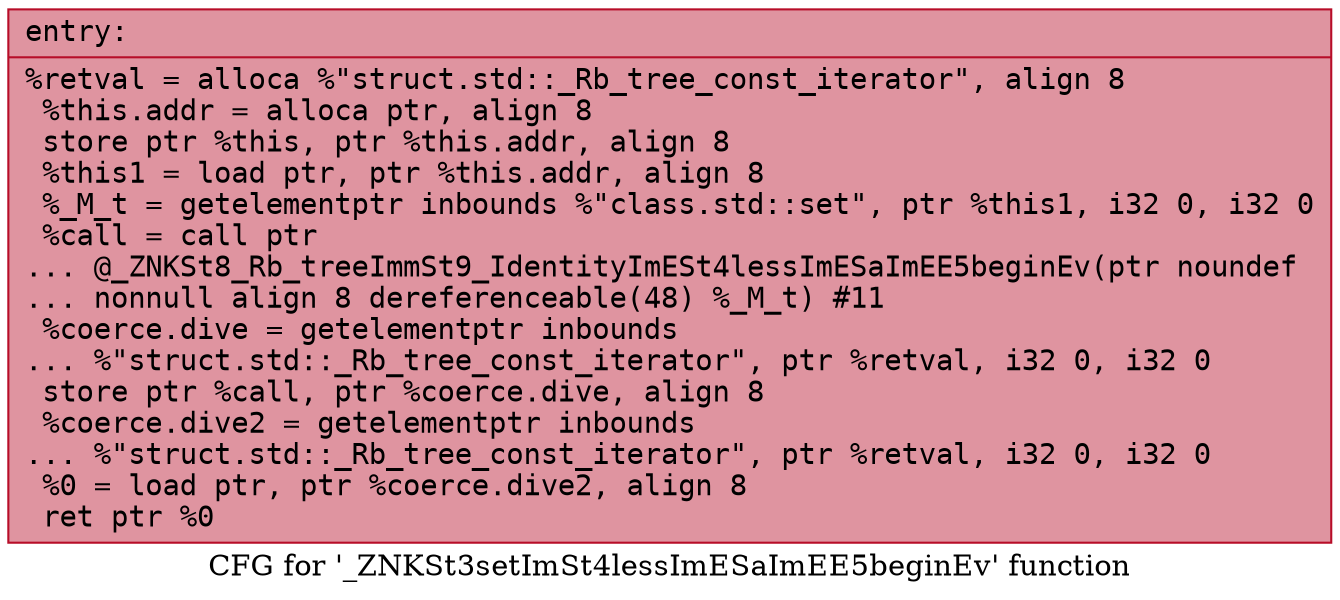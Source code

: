 digraph "CFG for '_ZNKSt3setImSt4lessImESaImEE5beginEv' function" {
	label="CFG for '_ZNKSt3setImSt4lessImESaImEE5beginEv' function";

	Node0x562da20183f0 [shape=record,color="#b70d28ff", style=filled, fillcolor="#b70d2870" fontname="Courier",label="{entry:\l|  %retval = alloca %\"struct.std::_Rb_tree_const_iterator\", align 8\l  %this.addr = alloca ptr, align 8\l  store ptr %this, ptr %this.addr, align 8\l  %this1 = load ptr, ptr %this.addr, align 8\l  %_M_t = getelementptr inbounds %\"class.std::set\", ptr %this1, i32 0, i32 0\l  %call = call ptr\l... @_ZNKSt8_Rb_treeImmSt9_IdentityImESt4lessImESaImEE5beginEv(ptr noundef\l... nonnull align 8 dereferenceable(48) %_M_t) #11\l  %coerce.dive = getelementptr inbounds\l... %\"struct.std::_Rb_tree_const_iterator\", ptr %retval, i32 0, i32 0\l  store ptr %call, ptr %coerce.dive, align 8\l  %coerce.dive2 = getelementptr inbounds\l... %\"struct.std::_Rb_tree_const_iterator\", ptr %retval, i32 0, i32 0\l  %0 = load ptr, ptr %coerce.dive2, align 8\l  ret ptr %0\l}"];
}
